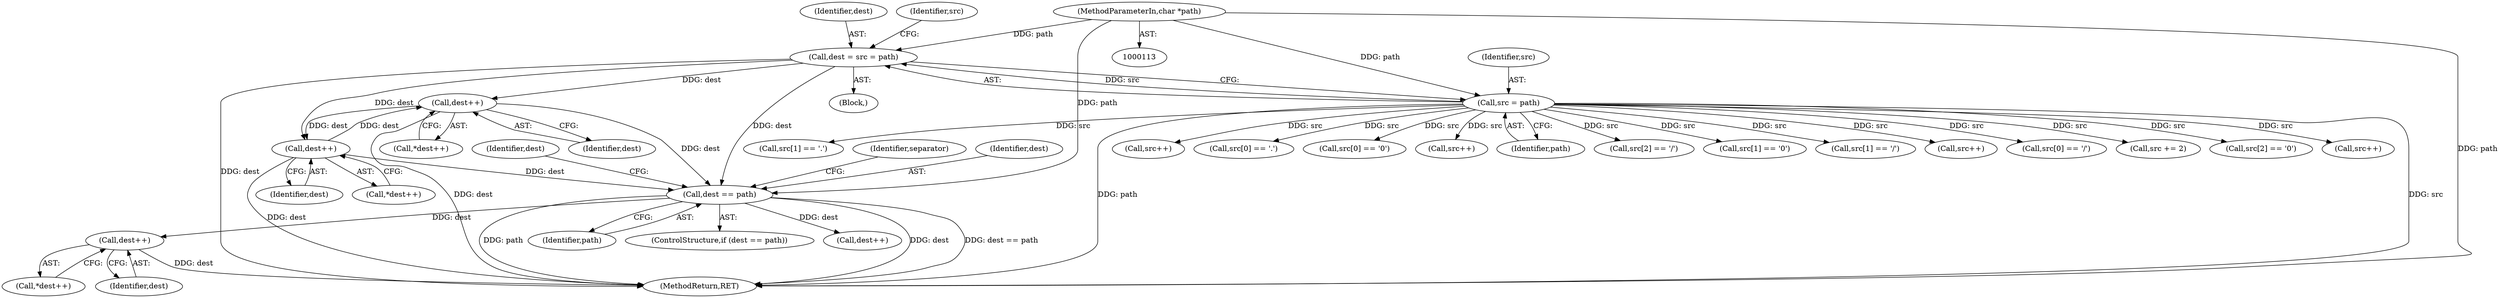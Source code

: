 digraph "0_libarchive_dfd6b54ce33960e420fb206d8872fb759b577ad9_0@pointer" {
"1000319" [label="(Call,dest++)"];
"1000305" [label="(Call,dest == path)"];
"1000125" [label="(Call,dest = src = path)"];
"1000127" [label="(Call,src = path)"];
"1000114" [label="(MethodParameterIn,char *path)"];
"1000288" [label="(Call,dest++)"];
"1000272" [label="(Call,dest++)"];
"1000203" [label="(Call,src[0] == '.')"];
"1000183" [label="(Call,src[0] == '\0')"];
"1000178" [label="(Call,src++)"];
"1000127" [label="(Call,src = path)"];
"1000239" [label="(Call,src[2] == '/')"];
"1000313" [label="(Call,dest++)"];
"1000328" [label="(MethodReturn,RET)"];
"1000210" [label="(Call,src[1] == '\0')"];
"1000219" [label="(Call,src[1] == '/')"];
"1000318" [label="(Call,*dest++)"];
"1000291" [label="(Call,src++)"];
"1000319" [label="(Call,dest++)"];
"1000324" [label="(Identifier,dest)"];
"1000126" [label="(Identifier,dest)"];
"1000133" [label="(Identifier,src)"];
"1000192" [label="(Call,src[0] == '/')"];
"1000225" [label="(Call,src += 2)"];
"1000287" [label="(Call,*dest++)"];
"1000305" [label="(Call,dest == path)"];
"1000244" [label="(Call,src[2] == '\0')"];
"1000125" [label="(Call,dest = src = path)"];
"1000198" [label="(Call,src++)"];
"1000129" [label="(Identifier,path)"];
"1000231" [label="(Call,src[1] == '.')"];
"1000273" [label="(Identifier,dest)"];
"1000288" [label="(Call,dest++)"];
"1000307" [label="(Identifier,path)"];
"1000310" [label="(Identifier,separator)"];
"1000128" [label="(Identifier,src)"];
"1000304" [label="(ControlStructure,if (dest == path))"];
"1000271" [label="(Call,*dest++)"];
"1000306" [label="(Identifier,dest)"];
"1000272" [label="(Call,dest++)"];
"1000289" [label="(Identifier,dest)"];
"1000320" [label="(Identifier,dest)"];
"1000302" [label="(Call,src++)"];
"1000114" [label="(MethodParameterIn,char *path)"];
"1000118" [label="(Block,)"];
"1000319" -> "1000318"  [label="AST: "];
"1000319" -> "1000320"  [label="CFG: "];
"1000320" -> "1000319"  [label="AST: "];
"1000318" -> "1000319"  [label="CFG: "];
"1000319" -> "1000328"  [label="DDG: dest"];
"1000305" -> "1000319"  [label="DDG: dest"];
"1000305" -> "1000304"  [label="AST: "];
"1000305" -> "1000307"  [label="CFG: "];
"1000306" -> "1000305"  [label="AST: "];
"1000307" -> "1000305"  [label="AST: "];
"1000310" -> "1000305"  [label="CFG: "];
"1000324" -> "1000305"  [label="CFG: "];
"1000305" -> "1000328"  [label="DDG: dest == path"];
"1000305" -> "1000328"  [label="DDG: path"];
"1000305" -> "1000328"  [label="DDG: dest"];
"1000125" -> "1000305"  [label="DDG: dest"];
"1000288" -> "1000305"  [label="DDG: dest"];
"1000272" -> "1000305"  [label="DDG: dest"];
"1000114" -> "1000305"  [label="DDG: path"];
"1000305" -> "1000313"  [label="DDG: dest"];
"1000125" -> "1000118"  [label="AST: "];
"1000125" -> "1000127"  [label="CFG: "];
"1000126" -> "1000125"  [label="AST: "];
"1000127" -> "1000125"  [label="AST: "];
"1000133" -> "1000125"  [label="CFG: "];
"1000125" -> "1000328"  [label="DDG: dest"];
"1000127" -> "1000125"  [label="DDG: src"];
"1000114" -> "1000125"  [label="DDG: path"];
"1000125" -> "1000272"  [label="DDG: dest"];
"1000125" -> "1000288"  [label="DDG: dest"];
"1000127" -> "1000129"  [label="CFG: "];
"1000128" -> "1000127"  [label="AST: "];
"1000129" -> "1000127"  [label="AST: "];
"1000127" -> "1000328"  [label="DDG: path"];
"1000127" -> "1000328"  [label="DDG: src"];
"1000114" -> "1000127"  [label="DDG: path"];
"1000127" -> "1000178"  [label="DDG: src"];
"1000127" -> "1000183"  [label="DDG: src"];
"1000127" -> "1000192"  [label="DDG: src"];
"1000127" -> "1000198"  [label="DDG: src"];
"1000127" -> "1000203"  [label="DDG: src"];
"1000127" -> "1000210"  [label="DDG: src"];
"1000127" -> "1000219"  [label="DDG: src"];
"1000127" -> "1000225"  [label="DDG: src"];
"1000127" -> "1000231"  [label="DDG: src"];
"1000127" -> "1000239"  [label="DDG: src"];
"1000127" -> "1000244"  [label="DDG: src"];
"1000127" -> "1000291"  [label="DDG: src"];
"1000127" -> "1000302"  [label="DDG: src"];
"1000114" -> "1000113"  [label="AST: "];
"1000114" -> "1000328"  [label="DDG: path"];
"1000288" -> "1000287"  [label="AST: "];
"1000288" -> "1000289"  [label="CFG: "];
"1000289" -> "1000288"  [label="AST: "];
"1000287" -> "1000288"  [label="CFG: "];
"1000288" -> "1000328"  [label="DDG: dest"];
"1000288" -> "1000272"  [label="DDG: dest"];
"1000272" -> "1000288"  [label="DDG: dest"];
"1000272" -> "1000271"  [label="AST: "];
"1000272" -> "1000273"  [label="CFG: "];
"1000273" -> "1000272"  [label="AST: "];
"1000271" -> "1000272"  [label="CFG: "];
"1000272" -> "1000328"  [label="DDG: dest"];
}
